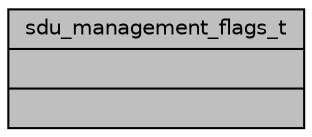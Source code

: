 digraph "sdu_management_flags_t"
{
 // LATEX_PDF_SIZE
  edge [fontname="Helvetica",fontsize="10",labelfontname="Helvetica",labelfontsize="10"];
  node [fontname="Helvetica",fontsize="10",shape=record];
  Node1 [label="{sdu_management_flags_t\n||}",height=0.2,width=0.4,color="black", fillcolor="grey75", style="filled", fontcolor="black",tooltip="Structure containing SDU bit-field flags (for memory optimization purpose) related to its segmentatio..."];
}
